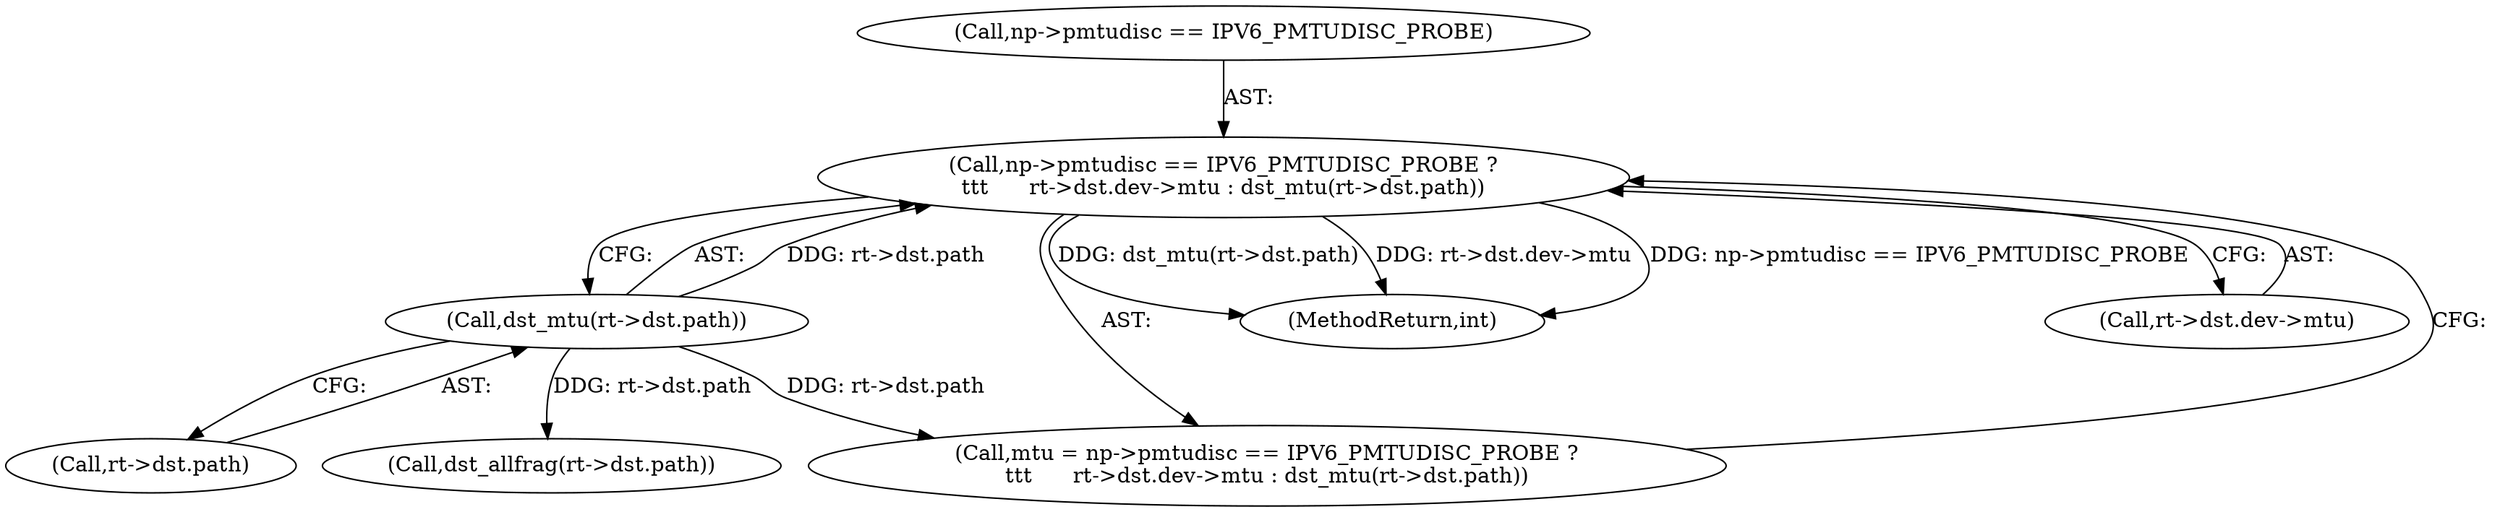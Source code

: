 digraph "0_linux_2811ebac2521ceac84f2bdae402455baa6a7fb47@pointer" {
"1000447" [label="(Call,np->pmtudisc == IPV6_PMTUDISC_PROBE ?\n\t\t\t      rt->dst.dev->mtu : dst_mtu(rt->dst.path))"];
"1000460" [label="(Call,dst_mtu(rt->dst.path))"];
"1000448" [label="(Call,np->pmtudisc == IPV6_PMTUDISC_PROBE)"];
"1000447" [label="(Call,np->pmtudisc == IPV6_PMTUDISC_PROBE ?\n\t\t\t      rt->dst.dev->mtu : dst_mtu(rt->dst.path))"];
"1000445" [label="(Call,mtu = np->pmtudisc == IPV6_PMTUDISC_PROBE ?\n\t\t\t      rt->dst.dev->mtu : dst_mtu(rt->dst.path))"];
"1000461" [label="(Call,rt->dst.path)"];
"1001333" [label="(MethodReturn,int)"];
"1000453" [label="(Call,rt->dst.dev->mtu)"];
"1000460" [label="(Call,dst_mtu(rt->dst.path))"];
"1000488" [label="(Call,dst_allfrag(rt->dst.path))"];
"1000447" -> "1000445"  [label="AST: "];
"1000447" -> "1000453"  [label="CFG: "];
"1000447" -> "1000460"  [label="CFG: "];
"1000448" -> "1000447"  [label="AST: "];
"1000453" -> "1000447"  [label="AST: "];
"1000460" -> "1000447"  [label="AST: "];
"1000445" -> "1000447"  [label="CFG: "];
"1000447" -> "1001333"  [label="DDG: dst_mtu(rt->dst.path)"];
"1000447" -> "1001333"  [label="DDG: rt->dst.dev->mtu"];
"1000447" -> "1001333"  [label="DDG: np->pmtudisc == IPV6_PMTUDISC_PROBE"];
"1000460" -> "1000447"  [label="DDG: rt->dst.path"];
"1000460" -> "1000461"  [label="CFG: "];
"1000461" -> "1000460"  [label="AST: "];
"1000460" -> "1000445"  [label="DDG: rt->dst.path"];
"1000460" -> "1000488"  [label="DDG: rt->dst.path"];
}
